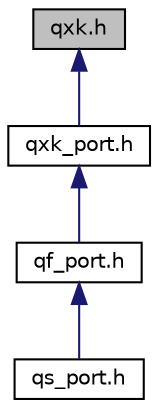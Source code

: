 digraph "qxk.h"
{
 // LATEX_PDF_SIZE
  edge [fontname="Helvetica",fontsize="10",labelfontname="Helvetica",labelfontsize="10"];
  node [fontname="Helvetica",fontsize="10",shape=record];
  Node1 [label="qxk.h",height=0.2,width=0.4,color="black", fillcolor="grey75", style="filled", fontcolor="black",tooltip="QXK/C (preemptive dual-mode kernel) platform-independent public interface."];
  Node1 -> Node2 [dir="back",color="midnightblue",fontsize="10",style="solid",fontname="Helvetica"];
  Node2 [label="qxk_port.h",height=0.2,width=0.4,color="black", fillcolor="white", style="filled",URL="$qxk__port_8h.html",tooltip="QXK/C port example for a generic C compiler."];
  Node2 -> Node3 [dir="back",color="midnightblue",fontsize="10",style="solid",fontname="Helvetica"];
  Node3 [label="qf_port.h",height=0.2,width=0.4,color="black", fillcolor="white", style="filled",URL="$qxk_2qf__port_8h.html",tooltip="QF/C port example for QXK, generic C compiler."];
  Node3 -> Node4 [dir="back",color="midnightblue",fontsize="10",style="solid",fontname="Helvetica"];
  Node4 [label="qs_port.h",height=0.2,width=0.4,color="black", fillcolor="white", style="filled",URL="$qxk_2qs__port_8h.html",tooltip="QS/C port to a 32-bit CPU and a generic C compiler."];
}
